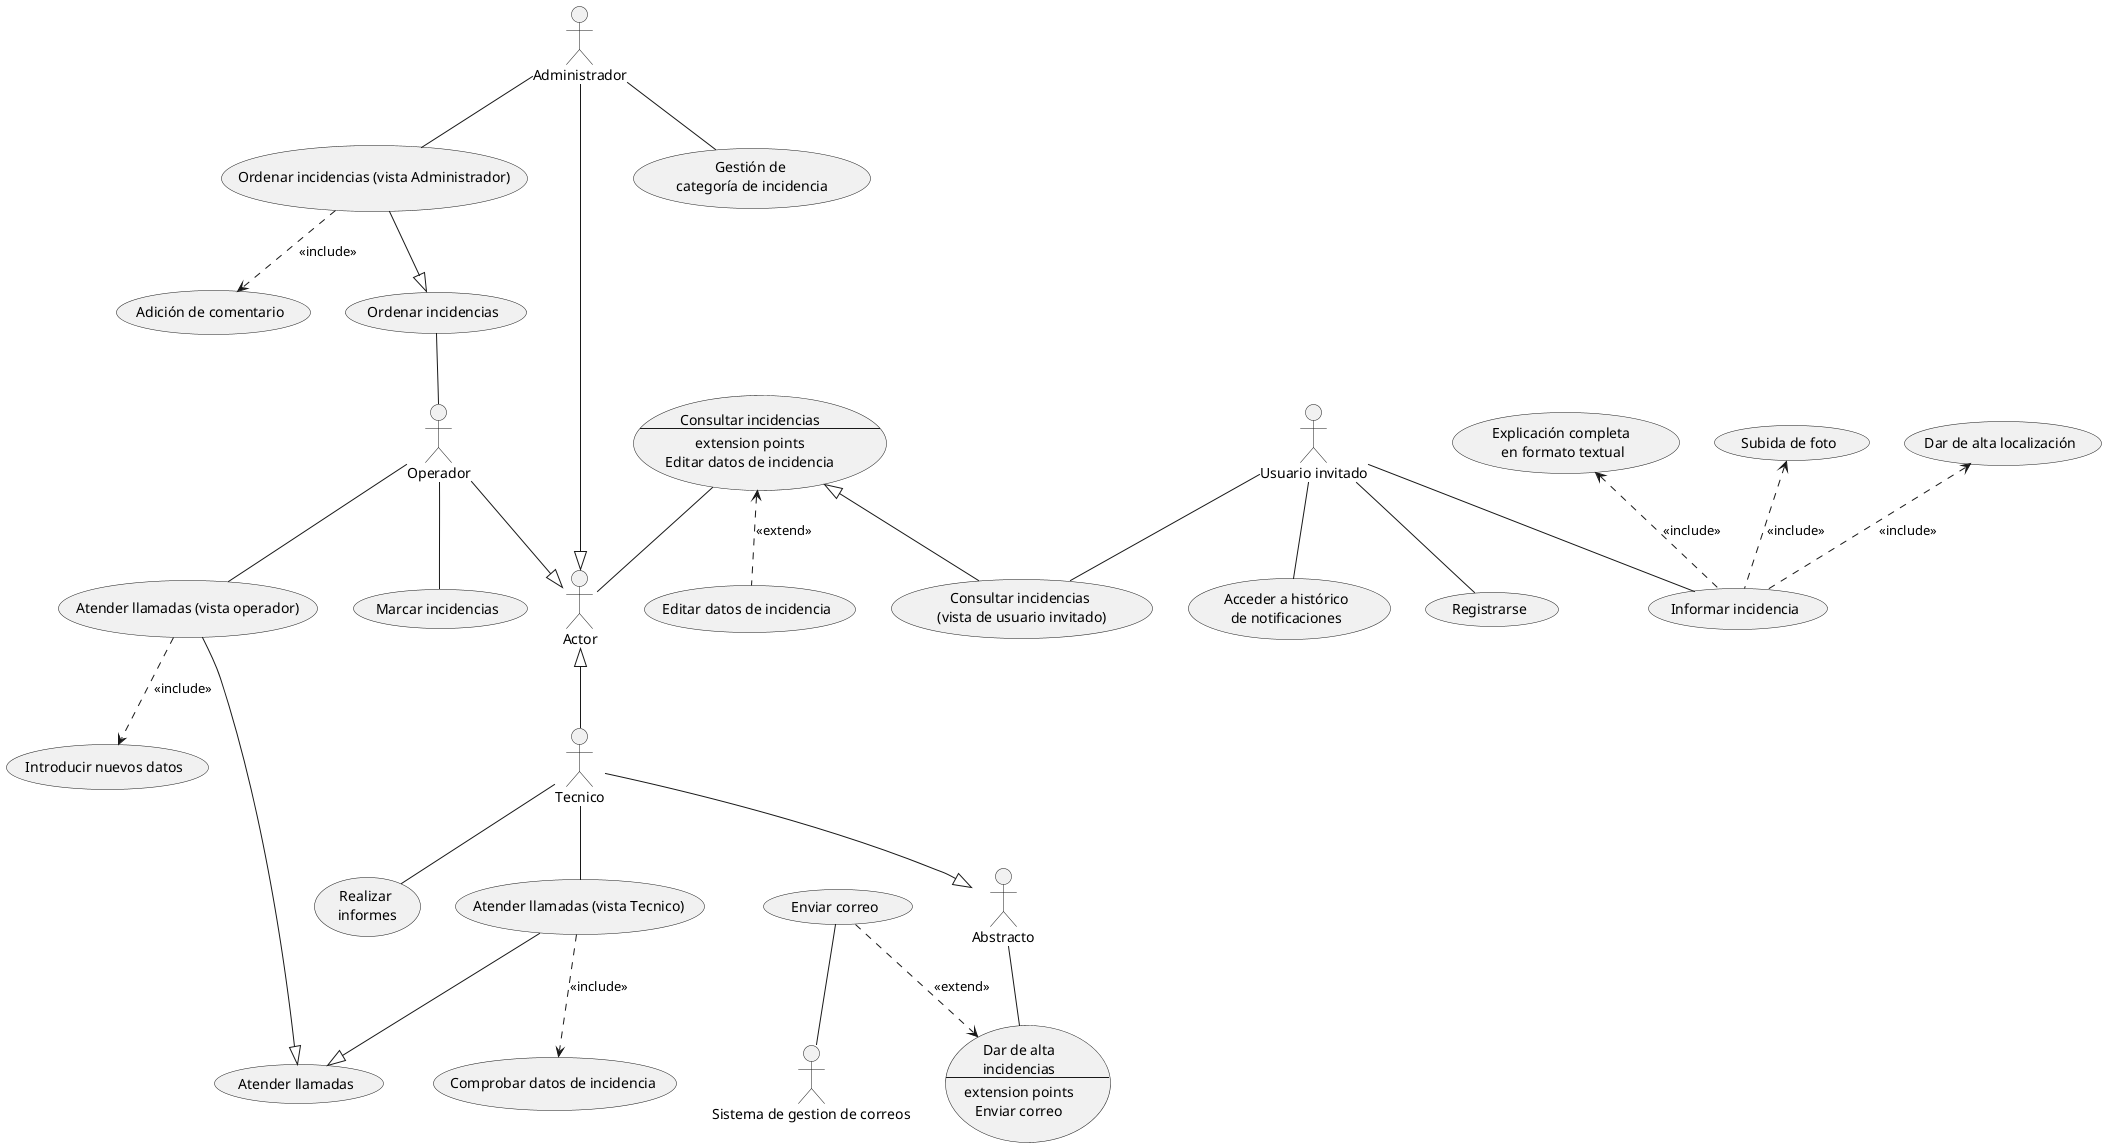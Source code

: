 @startuml GestionDeIncidencias
actor Tecnico
actor Abstracto
Tecnico--(Realizar \ninformes)
Tecnico--|>Abstracto
usecase DA as "Dar de alta 
incidencias
--
extension points
Enviar correo"
Abstracto--DA
(Enviar correo)..>DA : <<extend>>
actor SG as "Sistema de gestion de correos"
(Enviar correo)--SG
usecase ALVT as "Atender llamadas (vista Tecnico)"
Tecnico--(ALVT)
(ALVT)--|>(Atender llamadas)
(ALVT)..>(Comprobar datos de incidencia) : <<include>>
actor Actor
Actor<|--Tecnico
usecase CI as "Consultar incidencias
--
extension points
Editar datos de incidencia"
CI--Actor
CI<..(Editar datos de incidencia) : <<extend>>
usecase CIVU as "Consultar incidencias \n(vista de usuario invitado)"
CI<|--(CIVU)
actor UI as "Usuario invitado"
UI--(CIVU)
usecase AH as "Acceder a histórico\nde notificaciones"
UI--AH
UI--(Registrarse)
usecase II as "Informar incidencia"
UI--II
(Subida de foto)<..(II) : <<include>>
usecase DAL as "Dar de alta localización"
(DAL)<..(II) : <<include>>
usecase EC as "Explicación completa \nen formato textual"
(EC)<..(II) : <<include>>
actor Operador
Operador--|>Actor
usecase ALVO as "Atender llamadas (vista operador)"
Operador--(ALVO)
(ALVO)--|>(Atender llamadas)
(ALVO)..>(Introducir nuevos datos) : <<include>>
Operador--(Marcar incidencias)
Operador-up-(Ordenar incidencias)
actor Administrador
Administrador--|>Actor
usecase OI as "Ordenar incidencias (vista Administrador)"
Administrador--(OI)
(OI)--|>(Ordenar incidencias)
usecase AC as "Adición de comentario"
(OI)..>(AC) : <<include>>
usecase GCI as "Gestión de \ncategoría de incidencia"
Administrador--(GCI)
@enduml